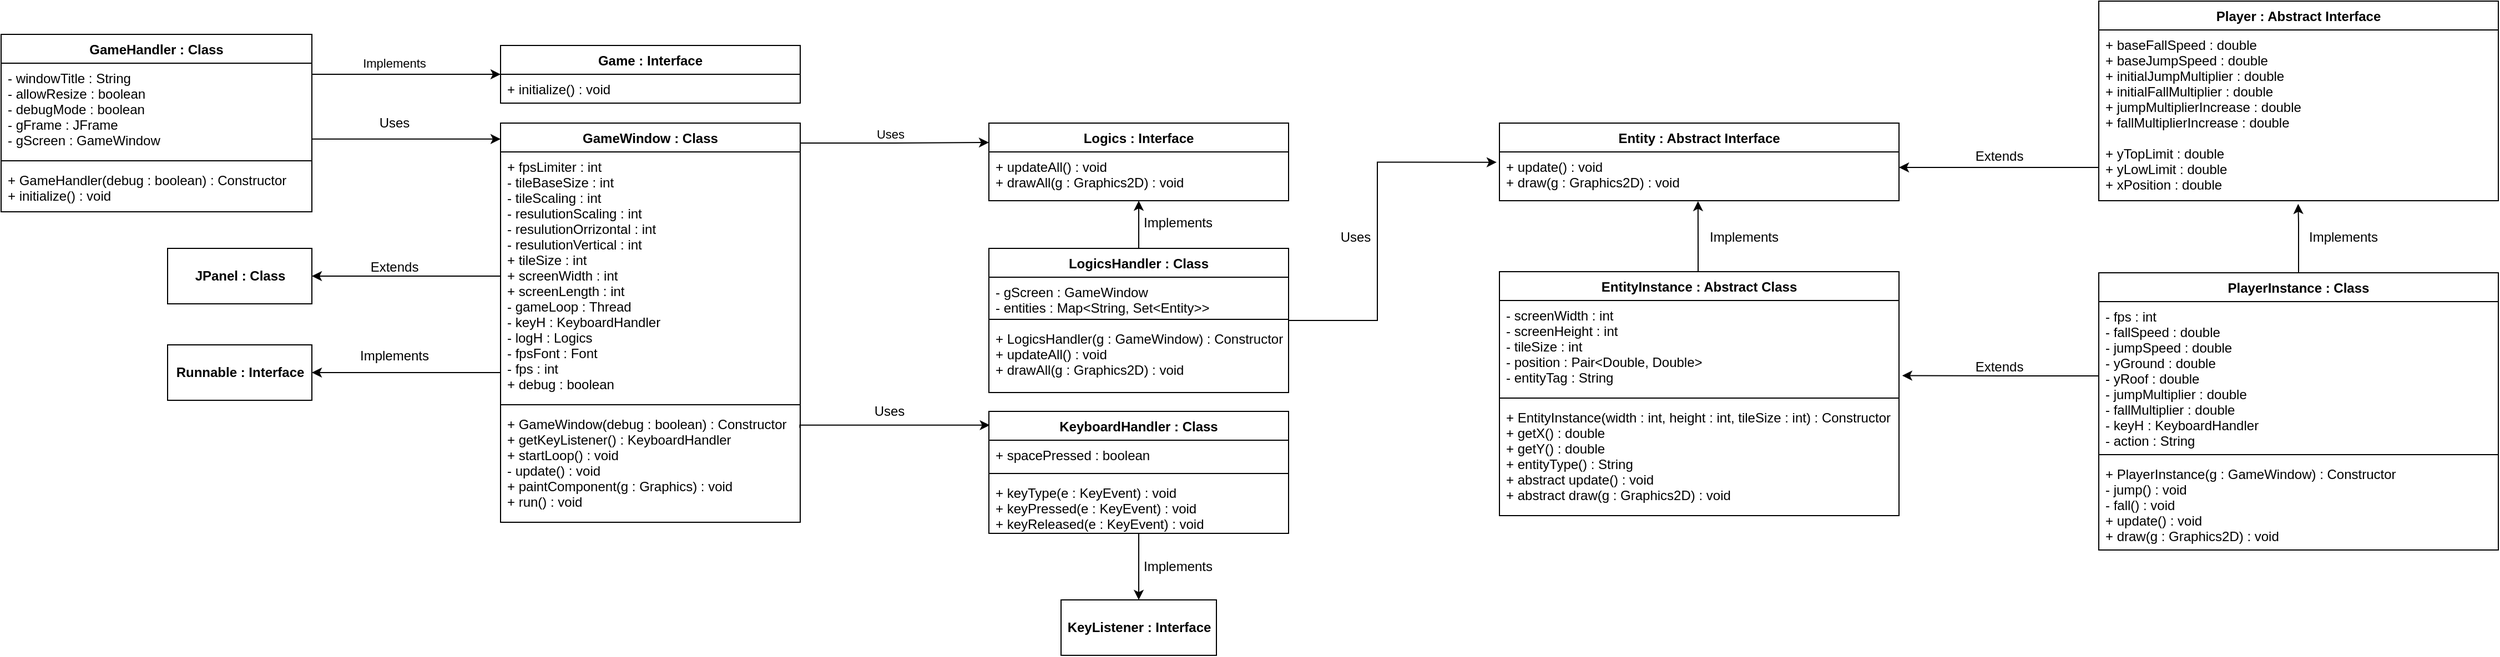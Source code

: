 <mxfile version="17.1.3" type="device"><diagram id="JBm_Gkd7zo0bcOZh8iKV" name="Page-1"><mxGraphModel dx="3093" dy="1370" grid="1" gridSize="10" guides="1" tooltips="1" connect="1" arrows="1" fold="1" page="1" pageScale="1" pageWidth="827" pageHeight="1169" math="0" shadow="0"><root><mxCell id="0"/><mxCell id="1" parent="0"/><mxCell id="MF_WoHvPl78hSfbUOSI_-6" value="GameHandler : Class" style="swimlane;fontStyle=1;align=center;verticalAlign=top;childLayout=stackLayout;horizontal=1;startSize=26;horizontalStack=0;resizeParent=1;resizeParentMax=0;resizeLast=0;collapsible=1;marginBottom=0;" parent="1" vertex="1"><mxGeometry x="80" y="50" width="280" height="160" as="geometry"/></mxCell><mxCell id="MF_WoHvPl78hSfbUOSI_-7" value="- windowTitle : String&#10;- allowResize : boolean&#10;- debugMode : boolean&#10;- gFrame : JFrame&#10;- gScreen : GameWindow" style="text;strokeColor=none;fillColor=none;align=left;verticalAlign=top;spacingLeft=4;spacingRight=4;overflow=hidden;rotatable=0;points=[[0,0.5],[1,0.5]];portConstraint=eastwest;" parent="MF_WoHvPl78hSfbUOSI_-6" vertex="1"><mxGeometry y="26" width="280" height="84" as="geometry"/></mxCell><mxCell id="MF_WoHvPl78hSfbUOSI_-8" value="" style="line;strokeWidth=1;fillColor=none;align=left;verticalAlign=middle;spacingTop=-1;spacingLeft=3;spacingRight=3;rotatable=0;labelPosition=right;points=[];portConstraint=eastwest;" parent="MF_WoHvPl78hSfbUOSI_-6" vertex="1"><mxGeometry y="110" width="280" height="8" as="geometry"/></mxCell><mxCell id="MF_WoHvPl78hSfbUOSI_-9" value="+ GameHandler(debug : boolean) : Constructor&#10;+ initialize() : void" style="text;strokeColor=none;fillColor=none;align=left;verticalAlign=top;spacingLeft=4;spacingRight=4;overflow=hidden;rotatable=0;points=[[0,0.5],[1,0.5]];portConstraint=eastwest;" parent="MF_WoHvPl78hSfbUOSI_-6" vertex="1"><mxGeometry y="118" width="280" height="42" as="geometry"/></mxCell><mxCell id="MF_WoHvPl78hSfbUOSI_-12" value="Game : Interface" style="swimlane;fontStyle=1;align=center;verticalAlign=top;childLayout=stackLayout;horizontal=1;startSize=26;horizontalStack=0;resizeParent=1;resizeParentMax=0;resizeLast=0;collapsible=1;marginBottom=0;" parent="1" vertex="1"><mxGeometry x="530" y="60" width="270" height="52" as="geometry"/></mxCell><mxCell id="MF_WoHvPl78hSfbUOSI_-15" value="+ initialize() : void&#10;" style="text;strokeColor=none;fillColor=none;align=left;verticalAlign=top;spacingLeft=4;spacingRight=4;overflow=hidden;rotatable=0;points=[[0,0.5],[1,0.5]];portConstraint=eastwest;" parent="MF_WoHvPl78hSfbUOSI_-12" vertex="1"><mxGeometry y="26" width="270" height="26" as="geometry"/></mxCell><mxCell id="MF_WoHvPl78hSfbUOSI_-17" style="edgeStyle=orthogonalEdgeStyle;rounded=0;orthogonalLoop=1;jettySize=auto;html=1;entryX=0;entryY=0.5;entryDx=0;entryDy=0;" parent="1" source="MF_WoHvPl78hSfbUOSI_-7" target="MF_WoHvPl78hSfbUOSI_-12" edge="1"><mxGeometry relative="1" as="geometry"><Array as="points"><mxPoint x="400" y="86"/><mxPoint x="400" y="86"/></Array></mxGeometry></mxCell><mxCell id="MF_WoHvPl78hSfbUOSI_-18" value="Implements" style="edgeLabel;html=1;align=center;verticalAlign=middle;resizable=0;points=[];" parent="MF_WoHvPl78hSfbUOSI_-17" vertex="1" connectable="0"><mxGeometry x="-0.271" y="4" relative="1" as="geometry"><mxPoint x="12" y="-6" as="offset"/></mxGeometry></mxCell><mxCell id="MF_WoHvPl78hSfbUOSI_-19" value="GameWindow : Class" style="swimlane;fontStyle=1;align=center;verticalAlign=top;childLayout=stackLayout;horizontal=1;startSize=26;horizontalStack=0;resizeParent=1;resizeParentMax=0;resizeLast=0;collapsible=1;marginBottom=0;" parent="1" vertex="1"><mxGeometry x="530" y="130" width="270" height="360" as="geometry"/></mxCell><mxCell id="MF_WoHvPl78hSfbUOSI_-20" value="+ fpsLimiter : int&#10;- tileBaseSize : int&#10;- tileScaling : int&#10;- resulutionScaling : int&#10;- resulutionOrrizontal : int&#10;- resulutionVertical : int&#10;+ tileSize : int&#10;+ screenWidth : int&#10;+ screenLength : int&#10;- gameLoop : Thread&#10;- keyH : KeyboardHandler&#10;- logH : Logics&#10;- fpsFont : Font&#10;- fps : int&#10;+ debug : boolean&#10;" style="text;strokeColor=none;fillColor=none;align=left;verticalAlign=top;spacingLeft=4;spacingRight=4;overflow=hidden;rotatable=0;points=[[0,0.5],[1,0.5]];portConstraint=eastwest;" parent="MF_WoHvPl78hSfbUOSI_-19" vertex="1"><mxGeometry y="26" width="270" height="224" as="geometry"/></mxCell><mxCell id="MF_WoHvPl78hSfbUOSI_-21" value="" style="line;strokeWidth=1;fillColor=none;align=left;verticalAlign=middle;spacingTop=-1;spacingLeft=3;spacingRight=3;rotatable=0;labelPosition=right;points=[];portConstraint=eastwest;" parent="MF_WoHvPl78hSfbUOSI_-19" vertex="1"><mxGeometry y="250" width="270" height="8" as="geometry"/></mxCell><mxCell id="MF_WoHvPl78hSfbUOSI_-22" value="+ GameWindow(debug : boolean) : Constructor&#10;+ getKeyListener() : KeyboardHandler&#10;+ startLoop() : void&#10;- update() : void&#10;+ paintComponent(g : Graphics) : void&#10;+ run() : void " style="text;strokeColor=none;fillColor=none;align=left;verticalAlign=top;spacingLeft=4;spacingRight=4;overflow=hidden;rotatable=0;points=[[0,0.5],[1,0.5]];portConstraint=eastwest;" parent="MF_WoHvPl78hSfbUOSI_-19" vertex="1"><mxGeometry y="258" width="270" height="102" as="geometry"/></mxCell><mxCell id="MF_WoHvPl78hSfbUOSI_-23" style="edgeStyle=orthogonalEdgeStyle;rounded=0;orthogonalLoop=1;jettySize=auto;html=1;entryX=0;entryY=0.04;entryDx=0;entryDy=0;entryPerimeter=0;" parent="1" target="MF_WoHvPl78hSfbUOSI_-19" edge="1"><mxGeometry relative="1" as="geometry"><mxPoint x="360" y="174" as="sourcePoint"/><Array as="points"><mxPoint x="360" y="144"/></Array></mxGeometry></mxCell><mxCell id="MF_WoHvPl78hSfbUOSI_-24" value="Uses" style="text;html=1;align=center;verticalAlign=middle;resizable=0;points=[];autosize=1;strokeColor=none;fillColor=none;" parent="1" vertex="1"><mxGeometry x="414" y="120" width="40" height="20" as="geometry"/></mxCell><mxCell id="MF_WoHvPl78hSfbUOSI_-25" value="&lt;b&gt;JPanel : Class&lt;/b&gt;" style="html=1;" parent="1" vertex="1"><mxGeometry x="230" y="243" width="130" height="50" as="geometry"/></mxCell><mxCell id="MF_WoHvPl78hSfbUOSI_-26" style="edgeStyle=orthogonalEdgeStyle;rounded=0;orthogonalLoop=1;jettySize=auto;html=1;entryX=1;entryY=0.5;entryDx=0;entryDy=0;" parent="1" source="MF_WoHvPl78hSfbUOSI_-20" target="MF_WoHvPl78hSfbUOSI_-25" edge="1"><mxGeometry relative="1" as="geometry"><Array as="points"><mxPoint x="410" y="268"/><mxPoint x="410" y="268"/></Array></mxGeometry></mxCell><mxCell id="MF_WoHvPl78hSfbUOSI_-27" value="Extends" style="text;html=1;align=center;verticalAlign=middle;resizable=0;points=[];autosize=1;strokeColor=none;fillColor=none;" parent="1" vertex="1"><mxGeometry x="404" y="250" width="60" height="20" as="geometry"/></mxCell><mxCell id="MF_WoHvPl78hSfbUOSI_-28" value="&lt;b&gt;Runnable : Interface&lt;/b&gt;" style="html=1;" parent="1" vertex="1"><mxGeometry x="230" y="330" width="130" height="50" as="geometry"/></mxCell><mxCell id="MF_WoHvPl78hSfbUOSI_-29" style="edgeStyle=orthogonalEdgeStyle;rounded=0;orthogonalLoop=1;jettySize=auto;html=1;entryX=1;entryY=0.5;entryDx=0;entryDy=0;" parent="1" source="MF_WoHvPl78hSfbUOSI_-20" target="MF_WoHvPl78hSfbUOSI_-28" edge="1"><mxGeometry relative="1" as="geometry"><Array as="points"><mxPoint x="490" y="355"/><mxPoint x="490" y="355"/></Array></mxGeometry></mxCell><mxCell id="MF_WoHvPl78hSfbUOSI_-30" value="Implements" style="text;html=1;align=center;verticalAlign=middle;resizable=0;points=[];autosize=1;strokeColor=none;fillColor=none;" parent="1" vertex="1"><mxGeometry x="394" y="330" width="80" height="20" as="geometry"/></mxCell><mxCell id="MF_WoHvPl78hSfbUOSI_-35" value="Logics : Interface" style="swimlane;fontStyle=1;align=center;verticalAlign=top;childLayout=stackLayout;horizontal=1;startSize=26;horizontalStack=0;resizeParent=1;resizeParentMax=0;resizeLast=0;collapsible=1;marginBottom=0;" parent="1" vertex="1"><mxGeometry x="970" y="130" width="270" height="70" as="geometry"/></mxCell><mxCell id="MF_WoHvPl78hSfbUOSI_-36" value="+ updateAll() : void&#10;+ drawAll(g : Graphics2D) : void" style="text;strokeColor=none;fillColor=none;align=left;verticalAlign=top;spacingLeft=4;spacingRight=4;overflow=hidden;rotatable=0;points=[[0,0.5],[1,0.5]];portConstraint=eastwest;" parent="MF_WoHvPl78hSfbUOSI_-35" vertex="1"><mxGeometry y="26" width="270" height="44" as="geometry"/></mxCell><mxCell id="MF_WoHvPl78hSfbUOSI_-40" style="edgeStyle=orthogonalEdgeStyle;rounded=0;orthogonalLoop=1;jettySize=auto;html=1;entryX=0;entryY=0.25;entryDx=0;entryDy=0;" parent="1" target="MF_WoHvPl78hSfbUOSI_-35" edge="1"><mxGeometry relative="1" as="geometry"><mxPoint x="800" y="150" as="sourcePoint"/><Array as="points"><mxPoint x="800" y="148"/><mxPoint x="885" y="148"/></Array></mxGeometry></mxCell><mxCell id="MF_WoHvPl78hSfbUOSI_-41" value="Uses" style="edgeLabel;html=1;align=center;verticalAlign=middle;resizable=0;points=[];" parent="MF_WoHvPl78hSfbUOSI_-40" vertex="1" connectable="0"><mxGeometry x="-0.123" y="2" relative="1" as="geometry"><mxPoint x="7" y="-6" as="offset"/></mxGeometry></mxCell><mxCell id="MF_WoHvPl78hSfbUOSI_-46" style="edgeStyle=orthogonalEdgeStyle;rounded=0;orthogonalLoop=1;jettySize=auto;html=1;exitX=0.5;exitY=0;exitDx=0;exitDy=0;entryX=0.5;entryY=1;entryDx=0;entryDy=0;entryPerimeter=0;" parent="1" source="MF_WoHvPl78hSfbUOSI_-42" target="MF_WoHvPl78hSfbUOSI_-36" edge="1"><mxGeometry relative="1" as="geometry"/></mxCell><mxCell id="eNL_jm-GXbHN2VvgaOGE-21" style="edgeStyle=orthogonalEdgeStyle;rounded=0;orthogonalLoop=1;jettySize=auto;html=1;entryX=-0.007;entryY=0.212;entryDx=0;entryDy=0;entryPerimeter=0;" edge="1" parent="1" source="MF_WoHvPl78hSfbUOSI_-42" target="eNL_jm-GXbHN2VvgaOGE-15"><mxGeometry relative="1" as="geometry"><Array as="points"><mxPoint x="1320" y="308"/><mxPoint x="1320" y="165"/></Array></mxGeometry></mxCell><mxCell id="MF_WoHvPl78hSfbUOSI_-42" value="LogicsHandler : Class" style="swimlane;fontStyle=1;align=center;verticalAlign=top;childLayout=stackLayout;horizontal=1;startSize=26;horizontalStack=0;resizeParent=1;resizeParentMax=0;resizeLast=0;collapsible=1;marginBottom=0;" parent="1" vertex="1"><mxGeometry x="970" y="243" width="270" height="130" as="geometry"/></mxCell><mxCell id="MF_WoHvPl78hSfbUOSI_-43" value="- gScreen : GameWindow&#10;- entities : Map&lt;String, Set&lt;Entity&gt;&gt;" style="text;strokeColor=none;fillColor=none;align=left;verticalAlign=top;spacingLeft=4;spacingRight=4;overflow=hidden;rotatable=0;points=[[0,0.5],[1,0.5]];portConstraint=eastwest;" parent="MF_WoHvPl78hSfbUOSI_-42" vertex="1"><mxGeometry y="26" width="270" height="34" as="geometry"/></mxCell><mxCell id="MF_WoHvPl78hSfbUOSI_-44" value="" style="line;strokeWidth=1;fillColor=none;align=left;verticalAlign=middle;spacingTop=-1;spacingLeft=3;spacingRight=3;rotatable=0;labelPosition=right;points=[];portConstraint=eastwest;" parent="MF_WoHvPl78hSfbUOSI_-42" vertex="1"><mxGeometry y="60" width="270" height="8" as="geometry"/></mxCell><mxCell id="MF_WoHvPl78hSfbUOSI_-45" value="+ LogicsHandler(g : GameWindow) : Constructor&#10;+ updateAll() : void&#10;+ drawAll(g : Graphics2D) : void" style="text;strokeColor=none;fillColor=none;align=left;verticalAlign=top;spacingLeft=4;spacingRight=4;overflow=hidden;rotatable=0;points=[[0,0.5],[1,0.5]];portConstraint=eastwest;" parent="MF_WoHvPl78hSfbUOSI_-42" vertex="1"><mxGeometry y="68" width="270" height="62" as="geometry"/></mxCell><mxCell id="MF_WoHvPl78hSfbUOSI_-47" value="Implements" style="text;html=1;align=center;verticalAlign=middle;resizable=0;points=[];autosize=1;strokeColor=none;fillColor=none;" parent="1" vertex="1"><mxGeometry x="1100" y="210" width="80" height="20" as="geometry"/></mxCell><mxCell id="eNL_jm-GXbHN2VvgaOGE-12" style="edgeStyle=orthogonalEdgeStyle;rounded=0;orthogonalLoop=1;jettySize=auto;html=1;entryX=0.5;entryY=0;entryDx=0;entryDy=0;" edge="1" parent="1" source="eNL_jm-GXbHN2VvgaOGE-1" target="eNL_jm-GXbHN2VvgaOGE-11"><mxGeometry relative="1" as="geometry"/></mxCell><mxCell id="eNL_jm-GXbHN2VvgaOGE-1" value="KeyboardHandler : Class" style="swimlane;fontStyle=1;align=center;verticalAlign=top;childLayout=stackLayout;horizontal=1;startSize=26;horizontalStack=0;resizeParent=1;resizeParentMax=0;resizeLast=0;collapsible=1;marginBottom=0;" vertex="1" parent="1"><mxGeometry x="970" y="390" width="270" height="110" as="geometry"/></mxCell><mxCell id="eNL_jm-GXbHN2VvgaOGE-2" value="+ spacePressed : boolean" style="text;strokeColor=none;fillColor=none;align=left;verticalAlign=top;spacingLeft=4;spacingRight=4;overflow=hidden;rotatable=0;points=[[0,0.5],[1,0.5]];portConstraint=eastwest;" vertex="1" parent="eNL_jm-GXbHN2VvgaOGE-1"><mxGeometry y="26" width="270" height="26" as="geometry"/></mxCell><mxCell id="eNL_jm-GXbHN2VvgaOGE-3" value="" style="line;strokeWidth=1;fillColor=none;align=left;verticalAlign=middle;spacingTop=-1;spacingLeft=3;spacingRight=3;rotatable=0;labelPosition=right;points=[];portConstraint=eastwest;" vertex="1" parent="eNL_jm-GXbHN2VvgaOGE-1"><mxGeometry y="52" width="270" height="8" as="geometry"/></mxCell><mxCell id="eNL_jm-GXbHN2VvgaOGE-4" value="+ keyType(e : KeyEvent) : void&#10;+ keyPressed(e : KeyEvent) : void&#10;+ keyReleased(e : KeyEvent) : void" style="text;strokeColor=none;fillColor=none;align=left;verticalAlign=top;spacingLeft=4;spacingRight=4;overflow=hidden;rotatable=0;points=[[0,0.5],[1,0.5]];portConstraint=eastwest;" vertex="1" parent="eNL_jm-GXbHN2VvgaOGE-1"><mxGeometry y="60" width="270" height="50" as="geometry"/></mxCell><mxCell id="eNL_jm-GXbHN2VvgaOGE-5" style="edgeStyle=orthogonalEdgeStyle;rounded=0;orthogonalLoop=1;jettySize=auto;html=1;entryX=0.003;entryY=0.113;entryDx=0;entryDy=0;entryPerimeter=0;exitX=0.999;exitY=0.165;exitDx=0;exitDy=0;exitPerimeter=0;" edge="1" parent="1" source="MF_WoHvPl78hSfbUOSI_-22" target="eNL_jm-GXbHN2VvgaOGE-1"><mxGeometry relative="1" as="geometry"><Array as="points"><mxPoint x="800" y="402"/></Array></mxGeometry></mxCell><mxCell id="eNL_jm-GXbHN2VvgaOGE-6" value="Uses" style="text;html=1;align=center;verticalAlign=middle;resizable=0;points=[];autosize=1;strokeColor=none;fillColor=none;" vertex="1" parent="1"><mxGeometry x="860" y="380" width="40" height="20" as="geometry"/></mxCell><mxCell id="eNL_jm-GXbHN2VvgaOGE-11" value="&lt;b&gt;KeyListener : Interface&lt;/b&gt;" style="html=1;" vertex="1" parent="1"><mxGeometry x="1035" y="560" width="140" height="50" as="geometry"/></mxCell><mxCell id="eNL_jm-GXbHN2VvgaOGE-13" value="Implements" style="text;html=1;align=center;verticalAlign=middle;resizable=0;points=[];autosize=1;strokeColor=none;fillColor=none;" vertex="1" parent="1"><mxGeometry x="1100" y="520" width="80" height="20" as="geometry"/></mxCell><mxCell id="eNL_jm-GXbHN2VvgaOGE-14" value="Entity : Abstract Interface" style="swimlane;fontStyle=1;align=center;verticalAlign=top;childLayout=stackLayout;horizontal=1;startSize=26;horizontalStack=0;resizeParent=1;resizeParentMax=0;resizeLast=0;collapsible=1;marginBottom=0;" vertex="1" parent="1"><mxGeometry x="1430" y="130" width="360" height="70" as="geometry"/></mxCell><mxCell id="eNL_jm-GXbHN2VvgaOGE-15" value="+ update() : void&#10;+ draw(g : Graphics2D) : void" style="text;strokeColor=none;fillColor=none;align=left;verticalAlign=top;spacingLeft=4;spacingRight=4;overflow=hidden;rotatable=0;points=[[0,0.5],[1,0.5]];portConstraint=eastwest;" vertex="1" parent="eNL_jm-GXbHN2VvgaOGE-14"><mxGeometry y="26" width="360" height="44" as="geometry"/></mxCell><mxCell id="eNL_jm-GXbHN2VvgaOGE-19" value="Uses" style="text;html=1;align=center;verticalAlign=middle;resizable=0;points=[];autosize=1;strokeColor=none;fillColor=none;" vertex="1" parent="1"><mxGeometry x="1280" y="223" width="40" height="20" as="geometry"/></mxCell><mxCell id="eNL_jm-GXbHN2VvgaOGE-26" style="edgeStyle=orthogonalEdgeStyle;rounded=0;orthogonalLoop=1;jettySize=auto;html=1;entryX=0.497;entryY=1.008;entryDx=0;entryDy=0;entryPerimeter=0;" edge="1" parent="1" source="eNL_jm-GXbHN2VvgaOGE-22" target="eNL_jm-GXbHN2VvgaOGE-15"><mxGeometry relative="1" as="geometry"><Array as="points"><mxPoint x="1609" y="250"/><mxPoint x="1609" y="250"/></Array></mxGeometry></mxCell><mxCell id="eNL_jm-GXbHN2VvgaOGE-22" value="EntityInstance : Abstract Class" style="swimlane;fontStyle=1;align=center;verticalAlign=top;childLayout=stackLayout;horizontal=1;startSize=26;horizontalStack=0;resizeParent=1;resizeParentMax=0;resizeLast=0;collapsible=1;marginBottom=0;" vertex="1" parent="1"><mxGeometry x="1430" y="264" width="360" height="220" as="geometry"/></mxCell><mxCell id="eNL_jm-GXbHN2VvgaOGE-23" value="- screenWidth : int&#10;- screenHeight : int&#10;- tileSize : int&#10;- position : Pair&lt;Double, Double&gt;&#10;- entityTag : String" style="text;strokeColor=none;fillColor=none;align=left;verticalAlign=top;spacingLeft=4;spacingRight=4;overflow=hidden;rotatable=0;points=[[0,0.5],[1,0.5]];portConstraint=eastwest;" vertex="1" parent="eNL_jm-GXbHN2VvgaOGE-22"><mxGeometry y="26" width="360" height="84" as="geometry"/></mxCell><mxCell id="eNL_jm-GXbHN2VvgaOGE-24" value="" style="line;strokeWidth=1;fillColor=none;align=left;verticalAlign=middle;spacingTop=-1;spacingLeft=3;spacingRight=3;rotatable=0;labelPosition=right;points=[];portConstraint=eastwest;" vertex="1" parent="eNL_jm-GXbHN2VvgaOGE-22"><mxGeometry y="110" width="360" height="8" as="geometry"/></mxCell><mxCell id="eNL_jm-GXbHN2VvgaOGE-25" value="+ EntityInstance(width : int, height : int, tileSize : int) : Constructor&#10;+ getX() : double&#10;+ getY() : double&#10;+ entityType() : String&#10;+ abstract update() : void&#10;+ abstract draw(g : Graphics2D) : void" style="text;strokeColor=none;fillColor=none;align=left;verticalAlign=top;spacingLeft=4;spacingRight=4;overflow=hidden;rotatable=0;points=[[0,0.5],[1,0.5]];portConstraint=eastwest;" vertex="1" parent="eNL_jm-GXbHN2VvgaOGE-22"><mxGeometry y="118" width="360" height="102" as="geometry"/></mxCell><mxCell id="eNL_jm-GXbHN2VvgaOGE-27" value="Implements" style="text;html=1;align=center;verticalAlign=middle;resizable=0;points=[];autosize=1;strokeColor=none;fillColor=none;" vertex="1" parent="1"><mxGeometry x="1610" y="223" width="80" height="20" as="geometry"/></mxCell><mxCell id="eNL_jm-GXbHN2VvgaOGE-36" style="edgeStyle=orthogonalEdgeStyle;rounded=0;orthogonalLoop=1;jettySize=auto;html=1;entryX=0.499;entryY=1.019;entryDx=0;entryDy=0;entryPerimeter=0;" edge="1" parent="1" source="eNL_jm-GXbHN2VvgaOGE-28" target="eNL_jm-GXbHN2VvgaOGE-35"><mxGeometry relative="1" as="geometry"><mxPoint x="2150" y="220" as="targetPoint"/><Array as="points"><mxPoint x="2150" y="220"/><mxPoint x="2150" y="220"/></Array></mxGeometry></mxCell><mxCell id="eNL_jm-GXbHN2VvgaOGE-28" value="PlayerInstance : Class" style="swimlane;fontStyle=1;align=center;verticalAlign=top;childLayout=stackLayout;horizontal=1;startSize=26;horizontalStack=0;resizeParent=1;resizeParentMax=0;resizeLast=0;collapsible=1;marginBottom=0;" vertex="1" parent="1"><mxGeometry x="1970" y="265" width="360" height="250" as="geometry"/></mxCell><mxCell id="eNL_jm-GXbHN2VvgaOGE-29" value="- fps : int&#10;- fallSpeed : double&#10;- jumpSpeed : double&#10;- yGround : double&#10;- yRoof : double&#10;- jumpMultiplier : double&#10;- fallMultiplier : double&#10;- keyH : KeyboardHandler&#10;- action : String" style="text;strokeColor=none;fillColor=none;align=left;verticalAlign=top;spacingLeft=4;spacingRight=4;overflow=hidden;rotatable=0;points=[[0,0.5],[1,0.5]];portConstraint=eastwest;" vertex="1" parent="eNL_jm-GXbHN2VvgaOGE-28"><mxGeometry y="26" width="360" height="134" as="geometry"/></mxCell><mxCell id="eNL_jm-GXbHN2VvgaOGE-30" value="" style="line;strokeWidth=1;fillColor=none;align=left;verticalAlign=middle;spacingTop=-1;spacingLeft=3;spacingRight=3;rotatable=0;labelPosition=right;points=[];portConstraint=eastwest;" vertex="1" parent="eNL_jm-GXbHN2VvgaOGE-28"><mxGeometry y="160" width="360" height="8" as="geometry"/></mxCell><mxCell id="eNL_jm-GXbHN2VvgaOGE-31" value="+ PlayerInstance(g : GameWindow) : Constructor&#10;- jump() : void&#10;- fall() : void &#10;+ update() : void&#10;+ draw(g : Graphics2D) : void " style="text;strokeColor=none;fillColor=none;align=left;verticalAlign=top;spacingLeft=4;spacingRight=4;overflow=hidden;rotatable=0;points=[[0,0.5],[1,0.5]];portConstraint=eastwest;" vertex="1" parent="eNL_jm-GXbHN2VvgaOGE-28"><mxGeometry y="168" width="360" height="82" as="geometry"/></mxCell><mxCell id="eNL_jm-GXbHN2VvgaOGE-32" style="edgeStyle=orthogonalEdgeStyle;rounded=0;orthogonalLoop=1;jettySize=auto;html=1;entryX=1.008;entryY=0.806;entryDx=0;entryDy=0;entryPerimeter=0;" edge="1" parent="1" source="eNL_jm-GXbHN2VvgaOGE-29" target="eNL_jm-GXbHN2VvgaOGE-23"><mxGeometry relative="1" as="geometry"/></mxCell><mxCell id="eNL_jm-GXbHN2VvgaOGE-33" value="Extends" style="text;html=1;align=center;verticalAlign=middle;resizable=0;points=[];autosize=1;strokeColor=none;fillColor=none;" vertex="1" parent="1"><mxGeometry x="1850" y="340" width="60" height="20" as="geometry"/></mxCell><mxCell id="eNL_jm-GXbHN2VvgaOGE-34" value="Player : Abstract Interface" style="swimlane;fontStyle=1;align=center;verticalAlign=top;childLayout=stackLayout;horizontal=1;startSize=26;horizontalStack=0;resizeParent=1;resizeParentMax=0;resizeLast=0;collapsible=1;marginBottom=0;" vertex="1" parent="1"><mxGeometry x="1970" y="20" width="360" height="180" as="geometry"/></mxCell><mxCell id="eNL_jm-GXbHN2VvgaOGE-35" value="+ baseFallSpeed : double&#10;+ baseJumpSpeed : double&#10;+ initialJumpMultiplier : double&#10;+ initialFallMultiplier : double&#10;+ jumpMultiplierIncrease : double&#10;+ fallMultiplierIncrease : double&#10;&#10;+ yTopLimit : double&#10;+ yLowLimit : double&#10;+ xPosition : double" style="text;strokeColor=none;fillColor=none;align=left;verticalAlign=top;spacingLeft=4;spacingRight=4;overflow=hidden;rotatable=0;points=[[0,0.5],[1,0.5]];portConstraint=eastwest;" vertex="1" parent="eNL_jm-GXbHN2VvgaOGE-34"><mxGeometry y="26" width="360" height="154" as="geometry"/></mxCell><mxCell id="eNL_jm-GXbHN2VvgaOGE-37" value="Implements" style="text;html=1;align=center;verticalAlign=middle;resizable=0;points=[];autosize=1;strokeColor=none;fillColor=none;" vertex="1" parent="1"><mxGeometry x="2150" y="223" width="80" height="20" as="geometry"/></mxCell><mxCell id="eNL_jm-GXbHN2VvgaOGE-38" style="edgeStyle=orthogonalEdgeStyle;rounded=0;orthogonalLoop=1;jettySize=auto;html=1;" edge="1" parent="1" source="eNL_jm-GXbHN2VvgaOGE-35"><mxGeometry relative="1" as="geometry"><mxPoint x="1790" y="170" as="targetPoint"/><Array as="points"><mxPoint x="1790" y="170"/></Array></mxGeometry></mxCell><mxCell id="eNL_jm-GXbHN2VvgaOGE-39" value="Extends" style="text;html=1;align=center;verticalAlign=middle;resizable=0;points=[];autosize=1;strokeColor=none;fillColor=none;" vertex="1" parent="1"><mxGeometry x="1850" y="150" width="60" height="20" as="geometry"/></mxCell></root></mxGraphModel></diagram></mxfile>